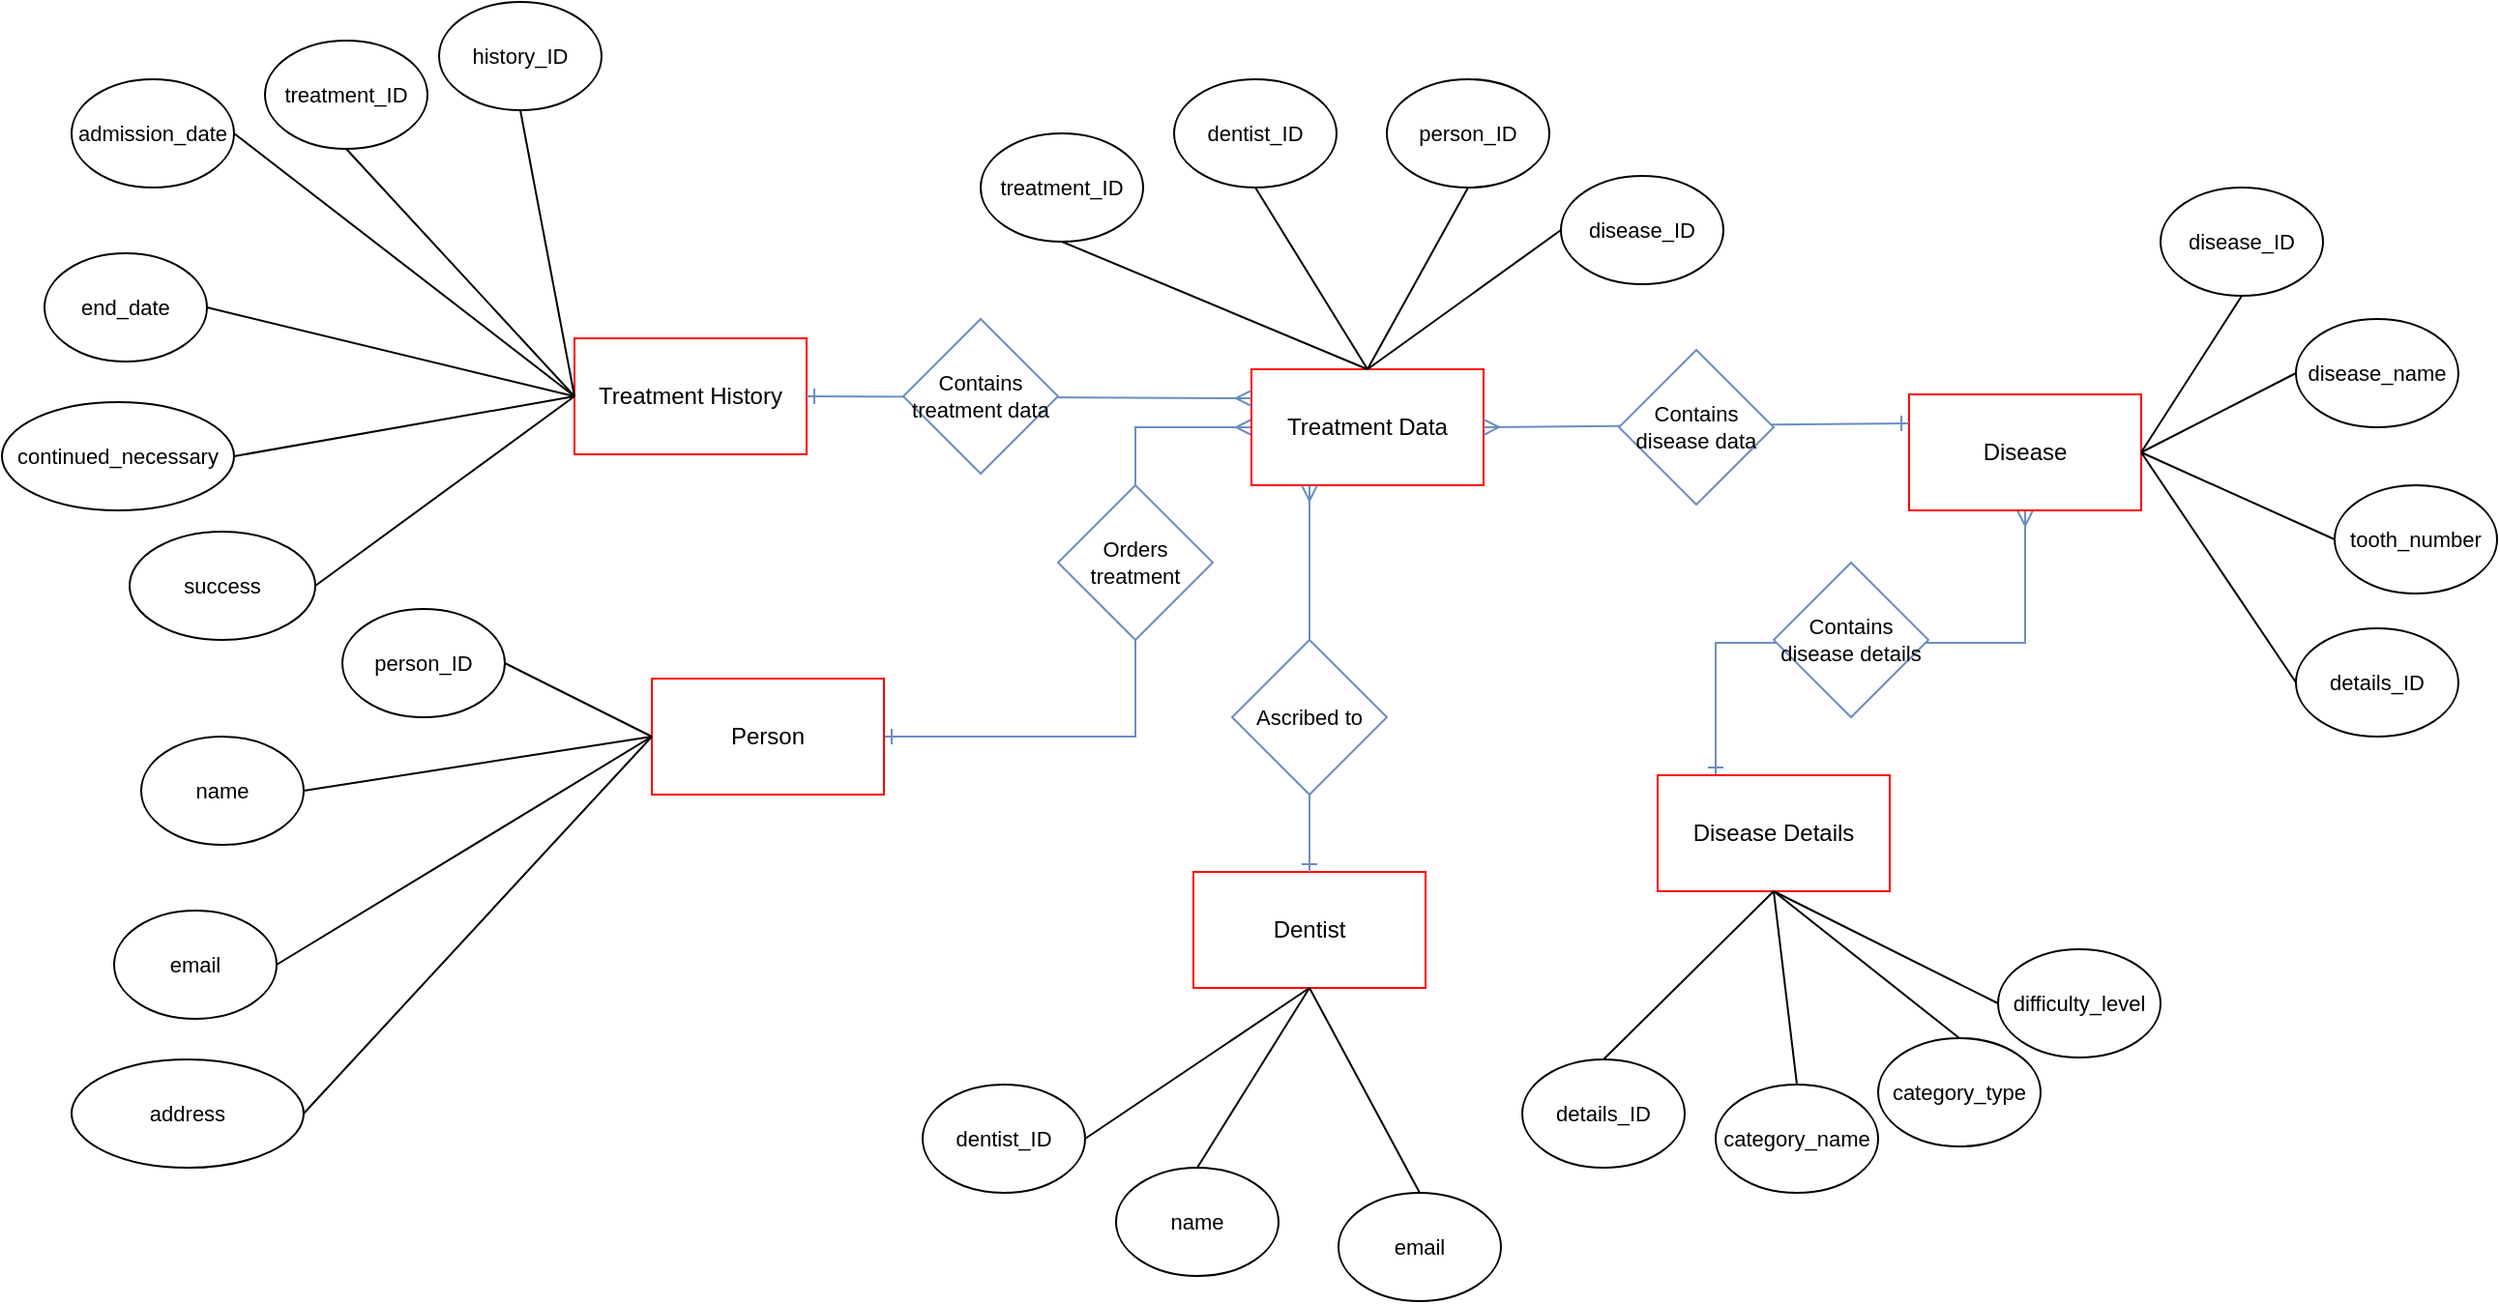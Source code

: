 <mxfile version="22.0.4" type="device">
  <diagram name="Page-1" id="YkEuCAeUJJsgzwC-O7eM">
    <mxGraphModel dx="2284" dy="1882" grid="1" gridSize="10" guides="1" tooltips="1" connect="1" arrows="1" fold="1" page="1" pageScale="1" pageWidth="850" pageHeight="1100" math="0" shadow="0">
      <root>
        <mxCell id="0" />
        <mxCell id="1" parent="0" />
        <mxCell id="7nQ-ik9JYpAGH1SePJJ3-1" value="Treatment History" style="rounded=0;whiteSpace=wrap;html=1;strokeColor=#FF0000;" parent="1" vertex="1">
          <mxGeometry x="30" y="44" width="120" height="60" as="geometry" />
        </mxCell>
        <mxCell id="7nQ-ik9JYpAGH1SePJJ3-7" style="edgeStyle=orthogonalEdgeStyle;rounded=0;orthogonalLoop=1;jettySize=auto;html=1;exitX=1;exitY=0.5;exitDx=0;exitDy=0;entryX=0;entryY=0.5;entryDx=0;entryDy=0;startArrow=ERone;startFill=0;endArrow=ERmany;endFill=0;fillColor=#dae8fc;strokeColor=#6c8ebf;" parent="1" source="7nQ-ik9JYpAGH1SePJJ3-2" target="7nQ-ik9JYpAGH1SePJJ3-3" edge="1">
          <mxGeometry relative="1" as="geometry">
            <Array as="points">
              <mxPoint x="320" y="250" />
              <mxPoint x="320" y="90" />
            </Array>
          </mxGeometry>
        </mxCell>
        <mxCell id="7nQ-ik9JYpAGH1SePJJ3-2" value="Person" style="rounded=0;whiteSpace=wrap;html=1;strokeColor=#FF0000;" parent="1" vertex="1">
          <mxGeometry x="70" y="220" width="120" height="60" as="geometry" />
        </mxCell>
        <mxCell id="7nQ-ik9JYpAGH1SePJJ3-3" value="Treatment Data" style="rounded=0;whiteSpace=wrap;html=1;strokeColor=#FF0000;" parent="1" vertex="1">
          <mxGeometry x="380" y="60" width="120" height="60" as="geometry" />
        </mxCell>
        <mxCell id="7nQ-ik9JYpAGH1SePJJ3-11" style="edgeStyle=orthogonalEdgeStyle;shape=connector;rounded=0;orthogonalLoop=1;jettySize=auto;html=1;exitX=0.25;exitY=0;exitDx=0;exitDy=0;entryX=0.5;entryY=1;entryDx=0;entryDy=0;labelBackgroundColor=default;strokeColor=#6c8ebf;align=center;verticalAlign=middle;fontFamily=Helvetica;fontSize=11;fontColor=default;startArrow=ERone;startFill=0;endArrow=ERmany;endFill=0;fillColor=#dae8fc;" parent="1" source="7nQ-ik9JYpAGH1SePJJ3-4" target="7nQ-ik9JYpAGH1SePJJ3-6" edge="1">
          <mxGeometry relative="1" as="geometry" />
        </mxCell>
        <mxCell id="7nQ-ik9JYpAGH1SePJJ3-4" value="Disease Details" style="rounded=0;whiteSpace=wrap;html=1;strokeColor=#FF0000;" parent="1" vertex="1">
          <mxGeometry x="590" y="270" width="120" height="60" as="geometry" />
        </mxCell>
        <mxCell id="7nQ-ik9JYpAGH1SePJJ3-5" value="Dentist" style="rounded=0;whiteSpace=wrap;html=1;strokeColor=#FF0000;" parent="1" vertex="1">
          <mxGeometry x="350" y="320" width="120" height="60" as="geometry" />
        </mxCell>
        <mxCell id="7nQ-ik9JYpAGH1SePJJ3-6" value="Disease" style="rounded=0;whiteSpace=wrap;html=1;strokeColor=#FF0000;" parent="1" vertex="1">
          <mxGeometry x="720" y="73" width="120" height="60" as="geometry" />
        </mxCell>
        <mxCell id="7nQ-ik9JYpAGH1SePJJ3-8" value="" style="endArrow=ERmany;html=1;rounded=0;labelBackgroundColor=default;strokeColor=#6c8ebf;align=center;verticalAlign=middle;fontFamily=Helvetica;fontSize=11;fontColor=default;shape=connector;entryX=0.25;entryY=1;entryDx=0;entryDy=0;exitX=0.5;exitY=0;exitDx=0;exitDy=0;startArrow=ERone;startFill=0;endFill=0;fillColor=#dae8fc;" parent="1" source="7nQ-ik9JYpAGH1SePJJ3-5" target="7nQ-ik9JYpAGH1SePJJ3-3" edge="1">
          <mxGeometry width="50" height="50" relative="1" as="geometry">
            <mxPoint x="400" y="300" as="sourcePoint" />
            <mxPoint x="450" y="250" as="targetPoint" />
          </mxGeometry>
        </mxCell>
        <mxCell id="7nQ-ik9JYpAGH1SePJJ3-9" value="" style="endArrow=ERmany;html=1;rounded=0;labelBackgroundColor=default;strokeColor=#6c8ebf;align=center;verticalAlign=middle;fontFamily=Helvetica;fontSize=11;fontColor=default;shape=connector;entryX=0;entryY=0.25;entryDx=0;entryDy=0;exitX=1;exitY=0.5;exitDx=0;exitDy=0;startArrow=ERone;startFill=0;endFill=0;fillColor=#dae8fc;" parent="1" source="7nQ-ik9JYpAGH1SePJJ3-1" target="7nQ-ik9JYpAGH1SePJJ3-3" edge="1">
          <mxGeometry width="50" height="50" relative="1" as="geometry">
            <mxPoint x="420" y="330" as="sourcePoint" />
            <mxPoint x="420" y="130" as="targetPoint" />
          </mxGeometry>
        </mxCell>
        <mxCell id="7nQ-ik9JYpAGH1SePJJ3-10" value="" style="endArrow=ERmany;html=1;rounded=0;labelBackgroundColor=default;strokeColor=#6c8ebf;align=center;verticalAlign=middle;fontFamily=Helvetica;fontSize=11;fontColor=default;shape=connector;entryX=1;entryY=0.5;entryDx=0;entryDy=0;exitX=0;exitY=0.25;exitDx=0;exitDy=0;startArrow=ERone;startFill=0;endFill=0;fillColor=#dae8fc;" parent="1" source="7nQ-ik9JYpAGH1SePJJ3-6" target="7nQ-ik9JYpAGH1SePJJ3-3" edge="1">
          <mxGeometry width="50" height="50" relative="1" as="geometry">
            <mxPoint x="560" y="300" as="sourcePoint" />
            <mxPoint x="560" y="100" as="targetPoint" />
          </mxGeometry>
        </mxCell>
        <mxCell id="7nQ-ik9JYpAGH1SePJJ3-12" value="Ascribed to" style="rhombus;whiteSpace=wrap;html=1;fontFamily=Helvetica;fontSize=11;strokeColor=#6c8ebf;fillColor=#FFFFFF;" parent="1" vertex="1">
          <mxGeometry x="370" y="200" width="80" height="80" as="geometry" />
        </mxCell>
        <mxCell id="7nQ-ik9JYpAGH1SePJJ3-13" value="Contains disease details" style="rhombus;whiteSpace=wrap;html=1;fontFamily=Helvetica;fontSize=11;strokeColor=#6c8ebf;fillColor=#FFFFFF;" parent="1" vertex="1">
          <mxGeometry x="650" y="160" width="80" height="80" as="geometry" />
        </mxCell>
        <mxCell id="7nQ-ik9JYpAGH1SePJJ3-14" value="Contains disease data" style="rhombus;whiteSpace=wrap;html=1;fontFamily=Helvetica;fontSize=11;strokeColor=#6c8ebf;fillColor=#FFFFFF;" parent="1" vertex="1">
          <mxGeometry x="570" y="50" width="80" height="80" as="geometry" />
        </mxCell>
        <mxCell id="7nQ-ik9JYpAGH1SePJJ3-16" value="Orders treatment" style="rhombus;whiteSpace=wrap;html=1;fontFamily=Helvetica;fontSize=11;strokeColor=#6c8ebf;fillColor=#FFFFFF;" parent="1" vertex="1">
          <mxGeometry x="280" y="120" width="80" height="80" as="geometry" />
        </mxCell>
        <mxCell id="7nQ-ik9JYpAGH1SePJJ3-17" value="Contains treatment data" style="rhombus;whiteSpace=wrap;html=1;fontFamily=Helvetica;fontSize=11;strokeColor=#6c8ebf;fillColor=#FFFFFF;" parent="1" vertex="1">
          <mxGeometry x="200" y="34" width="80" height="80" as="geometry" />
        </mxCell>
        <mxCell id="7nQ-ik9JYpAGH1SePJJ3-19" value="admission_date" style="ellipse;whiteSpace=wrap;html=1;fontFamily=Helvetica;fontSize=11;fontColor=default;" parent="1" vertex="1">
          <mxGeometry x="-230" y="-90" width="84" height="56" as="geometry" />
        </mxCell>
        <mxCell id="7nQ-ik9JYpAGH1SePJJ3-20" value="end_date" style="ellipse;whiteSpace=wrap;html=1;fontFamily=Helvetica;fontSize=11;fontColor=default;" parent="1" vertex="1">
          <mxGeometry x="-244" width="84" height="56" as="geometry" />
        </mxCell>
        <mxCell id="7nQ-ik9JYpAGH1SePJJ3-21" value="continued_necessary" style="ellipse;whiteSpace=wrap;html=1;fontFamily=Helvetica;fontSize=11;fontColor=default;" parent="1" vertex="1">
          <mxGeometry x="-266" y="77" width="120" height="56" as="geometry" />
        </mxCell>
        <mxCell id="7nQ-ik9JYpAGH1SePJJ3-22" value="history_ID" style="ellipse;whiteSpace=wrap;html=1;fontFamily=Helvetica;fontSize=11;fontColor=default;" parent="1" vertex="1">
          <mxGeometry x="-40" y="-130" width="84" height="56" as="geometry" />
        </mxCell>
        <mxCell id="7nQ-ik9JYpAGH1SePJJ3-23" value="success" style="ellipse;whiteSpace=wrap;html=1;fontFamily=Helvetica;fontSize=11;fontColor=default;" parent="1" vertex="1">
          <mxGeometry x="-200" y="144" width="96" height="56" as="geometry" />
        </mxCell>
        <mxCell id="7nQ-ik9JYpAGH1SePJJ3-24" value="treatment_ID" style="ellipse;whiteSpace=wrap;html=1;fontFamily=Helvetica;fontSize=11;fontColor=default;" parent="1" vertex="1">
          <mxGeometry x="-130" y="-110" width="84" height="56" as="geometry" />
        </mxCell>
        <mxCell id="7nQ-ik9JYpAGH1SePJJ3-29" value="" style="endArrow=none;html=1;rounded=0;labelBackgroundColor=default;strokeColor=default;align=center;verticalAlign=middle;fontFamily=Helvetica;fontSize=11;fontColor=default;shape=connector;exitX=1;exitY=0.5;exitDx=0;exitDy=0;entryX=0;entryY=0.5;entryDx=0;entryDy=0;" parent="1" source="7nQ-ik9JYpAGH1SePJJ3-23" target="7nQ-ik9JYpAGH1SePJJ3-1" edge="1">
          <mxGeometry width="50" height="50" relative="1" as="geometry">
            <mxPoint x="90" y="170" as="sourcePoint" />
            <mxPoint x="140" y="120" as="targetPoint" />
          </mxGeometry>
        </mxCell>
        <mxCell id="7nQ-ik9JYpAGH1SePJJ3-30" value="" style="endArrow=none;html=1;rounded=0;labelBackgroundColor=default;strokeColor=default;align=center;verticalAlign=middle;fontFamily=Helvetica;fontSize=11;fontColor=default;shape=connector;exitX=1;exitY=0.5;exitDx=0;exitDy=0;entryX=0;entryY=0.5;entryDx=0;entryDy=0;" parent="1" source="7nQ-ik9JYpAGH1SePJJ3-21" target="7nQ-ik9JYpAGH1SePJJ3-1" edge="1">
          <mxGeometry width="50" height="50" relative="1" as="geometry">
            <mxPoint x="90" y="170" as="sourcePoint" />
            <mxPoint x="140" y="120" as="targetPoint" />
          </mxGeometry>
        </mxCell>
        <mxCell id="7nQ-ik9JYpAGH1SePJJ3-31" value="" style="endArrow=none;html=1;rounded=0;labelBackgroundColor=default;strokeColor=default;align=center;verticalAlign=middle;fontFamily=Helvetica;fontSize=11;fontColor=default;shape=connector;entryX=1;entryY=0.5;entryDx=0;entryDy=0;exitX=0;exitY=0.5;exitDx=0;exitDy=0;" parent="1" source="7nQ-ik9JYpAGH1SePJJ3-1" target="7nQ-ik9JYpAGH1SePJJ3-20" edge="1">
          <mxGeometry width="50" height="50" relative="1" as="geometry">
            <mxPoint x="90" y="170" as="sourcePoint" />
            <mxPoint x="140" y="120" as="targetPoint" />
          </mxGeometry>
        </mxCell>
        <mxCell id="7nQ-ik9JYpAGH1SePJJ3-32" value="" style="endArrow=none;html=1;rounded=0;labelBackgroundColor=default;strokeColor=default;align=center;verticalAlign=middle;fontFamily=Helvetica;fontSize=11;fontColor=default;shape=connector;exitX=1;exitY=0.5;exitDx=0;exitDy=0;entryX=0;entryY=0.5;entryDx=0;entryDy=0;" parent="1" source="7nQ-ik9JYpAGH1SePJJ3-19" target="7nQ-ik9JYpAGH1SePJJ3-1" edge="1">
          <mxGeometry width="50" height="50" relative="1" as="geometry">
            <mxPoint x="90" y="170" as="sourcePoint" />
            <mxPoint x="30" y="80" as="targetPoint" />
          </mxGeometry>
        </mxCell>
        <mxCell id="7nQ-ik9JYpAGH1SePJJ3-33" value="" style="endArrow=none;html=1;rounded=0;labelBackgroundColor=default;strokeColor=default;align=center;verticalAlign=middle;fontFamily=Helvetica;fontSize=11;fontColor=default;shape=connector;exitX=0.5;exitY=1;exitDx=0;exitDy=0;entryX=0;entryY=0.5;entryDx=0;entryDy=0;" parent="1" source="7nQ-ik9JYpAGH1SePJJ3-24" target="7nQ-ik9JYpAGH1SePJJ3-1" edge="1">
          <mxGeometry width="50" height="50" relative="1" as="geometry">
            <mxPoint x="-10" y="-10" as="sourcePoint" />
            <mxPoint x="40" y="-60" as="targetPoint" />
          </mxGeometry>
        </mxCell>
        <mxCell id="7nQ-ik9JYpAGH1SePJJ3-34" value="" style="endArrow=none;html=1;rounded=0;labelBackgroundColor=default;strokeColor=default;align=center;verticalAlign=middle;fontFamily=Helvetica;fontSize=11;fontColor=default;shape=connector;entryX=0.5;entryY=1;entryDx=0;entryDy=0;exitX=0;exitY=0.5;exitDx=0;exitDy=0;" parent="1" source="7nQ-ik9JYpAGH1SePJJ3-1" target="7nQ-ik9JYpAGH1SePJJ3-22" edge="1">
          <mxGeometry width="50" height="50" relative="1" as="geometry">
            <mxPoint x="30" y="80" as="sourcePoint" />
            <mxPoint x="40" y="-60" as="targetPoint" />
          </mxGeometry>
        </mxCell>
        <mxCell id="7nQ-ik9JYpAGH1SePJJ3-35" value="name" style="ellipse;whiteSpace=wrap;html=1;fontFamily=Helvetica;fontSize=11;fontColor=default;" parent="1" vertex="1">
          <mxGeometry x="-194" y="250" width="84" height="56" as="geometry" />
        </mxCell>
        <mxCell id="7nQ-ik9JYpAGH1SePJJ3-36" value="email" style="ellipse;whiteSpace=wrap;html=1;fontFamily=Helvetica;fontSize=11;fontColor=default;" parent="1" vertex="1">
          <mxGeometry x="-208" y="340" width="84" height="56" as="geometry" />
        </mxCell>
        <mxCell id="7nQ-ik9JYpAGH1SePJJ3-37" value="address" style="ellipse;whiteSpace=wrap;html=1;fontFamily=Helvetica;fontSize=11;fontColor=default;" parent="1" vertex="1">
          <mxGeometry x="-230" y="417" width="120" height="56" as="geometry" />
        </mxCell>
        <mxCell id="7nQ-ik9JYpAGH1SePJJ3-39" value="person_ID" style="ellipse;whiteSpace=wrap;html=1;fontFamily=Helvetica;fontSize=11;fontColor=default;" parent="1" vertex="1">
          <mxGeometry x="-90" y="184" width="84" height="56" as="geometry" />
        </mxCell>
        <mxCell id="7nQ-ik9JYpAGH1SePJJ3-41" value="" style="endArrow=none;html=1;rounded=0;labelBackgroundColor=default;strokeColor=default;align=center;verticalAlign=middle;fontFamily=Helvetica;fontSize=11;fontColor=default;shape=connector;exitX=1;exitY=0.5;exitDx=0;exitDy=0;entryX=0;entryY=0.5;entryDx=0;entryDy=0;" parent="1" source="7nQ-ik9JYpAGH1SePJJ3-37" target="7nQ-ik9JYpAGH1SePJJ3-2" edge="1">
          <mxGeometry width="50" height="50" relative="1" as="geometry">
            <mxPoint x="126" y="510" as="sourcePoint" />
            <mxPoint x="66" y="414" as="targetPoint" />
          </mxGeometry>
        </mxCell>
        <mxCell id="7nQ-ik9JYpAGH1SePJJ3-42" value="" style="endArrow=none;html=1;rounded=0;labelBackgroundColor=default;strokeColor=default;align=center;verticalAlign=middle;fontFamily=Helvetica;fontSize=11;fontColor=default;shape=connector;entryX=1;entryY=0.5;entryDx=0;entryDy=0;exitX=0;exitY=0.5;exitDx=0;exitDy=0;" parent="1" source="7nQ-ik9JYpAGH1SePJJ3-2" target="7nQ-ik9JYpAGH1SePJJ3-36" edge="1">
          <mxGeometry width="50" height="50" relative="1" as="geometry">
            <mxPoint x="66" y="414" as="sourcePoint" />
            <mxPoint x="176" y="460" as="targetPoint" />
          </mxGeometry>
        </mxCell>
        <mxCell id="7nQ-ik9JYpAGH1SePJJ3-43" value="" style="endArrow=none;html=1;rounded=0;labelBackgroundColor=default;strokeColor=default;align=center;verticalAlign=middle;fontFamily=Helvetica;fontSize=11;fontColor=default;shape=connector;exitX=1;exitY=0.5;exitDx=0;exitDy=0;entryX=0;entryY=0.5;entryDx=0;entryDy=0;" parent="1" source="7nQ-ik9JYpAGH1SePJJ3-35" target="7nQ-ik9JYpAGH1SePJJ3-2" edge="1">
          <mxGeometry width="50" height="50" relative="1" as="geometry">
            <mxPoint x="126" y="510" as="sourcePoint" />
            <mxPoint x="66" y="414" as="targetPoint" />
          </mxGeometry>
        </mxCell>
        <mxCell id="7nQ-ik9JYpAGH1SePJJ3-46" value="" style="endArrow=none;html=1;rounded=0;labelBackgroundColor=default;strokeColor=default;align=center;verticalAlign=middle;fontFamily=Helvetica;fontSize=11;fontColor=default;shape=connector;exitX=1;exitY=0.5;exitDx=0;exitDy=0;entryX=0;entryY=0.5;entryDx=0;entryDy=0;" parent="1" source="7nQ-ik9JYpAGH1SePJJ3-39" target="7nQ-ik9JYpAGH1SePJJ3-2" edge="1">
          <mxGeometry width="50" height="50" relative="1" as="geometry">
            <mxPoint x="100" y="370" as="sourcePoint" />
            <mxPoint x="150" y="320" as="targetPoint" />
          </mxGeometry>
        </mxCell>
        <mxCell id="7nQ-ik9JYpAGH1SePJJ3-47" value="name" style="ellipse;whiteSpace=wrap;html=1;fontFamily=Helvetica;fontSize=11;fontColor=default;" parent="1" vertex="1">
          <mxGeometry x="310" y="473" width="84" height="56" as="geometry" />
        </mxCell>
        <mxCell id="7nQ-ik9JYpAGH1SePJJ3-48" value="email" style="ellipse;whiteSpace=wrap;html=1;fontFamily=Helvetica;fontSize=11;fontColor=default;" parent="1" vertex="1">
          <mxGeometry x="425" y="486" width="84" height="56" as="geometry" />
        </mxCell>
        <mxCell id="7nQ-ik9JYpAGH1SePJJ3-49" value="dentist_ID" style="ellipse;whiteSpace=wrap;html=1;fontFamily=Helvetica;fontSize=11;fontColor=default;" parent="1" vertex="1">
          <mxGeometry x="210" y="430" width="84" height="56" as="geometry" />
        </mxCell>
        <mxCell id="7nQ-ik9JYpAGH1SePJJ3-50" value="" style="endArrow=none;html=1;rounded=0;labelBackgroundColor=default;strokeColor=default;align=center;verticalAlign=middle;fontFamily=Helvetica;fontSize=11;fontColor=default;shape=connector;entryX=0.5;entryY=0;entryDx=0;entryDy=0;exitX=0.5;exitY=1;exitDx=0;exitDy=0;" parent="1" source="7nQ-ik9JYpAGH1SePJJ3-5" target="7nQ-ik9JYpAGH1SePJJ3-48" edge="1">
          <mxGeometry width="50" height="50" relative="1" as="geometry">
            <mxPoint x="398" y="476" as="sourcePoint" />
            <mxPoint x="504" y="686" as="targetPoint" />
          </mxGeometry>
        </mxCell>
        <mxCell id="7nQ-ik9JYpAGH1SePJJ3-51" value="" style="endArrow=none;html=1;rounded=0;labelBackgroundColor=default;strokeColor=default;align=center;verticalAlign=middle;fontFamily=Helvetica;fontSize=11;fontColor=default;shape=connector;exitX=0.5;exitY=0;exitDx=0;exitDy=0;entryX=0.5;entryY=1;entryDx=0;entryDy=0;" parent="1" source="7nQ-ik9JYpAGH1SePJJ3-47" target="7nQ-ik9JYpAGH1SePJJ3-5" edge="1">
          <mxGeometry width="50" height="50" relative="1" as="geometry">
            <mxPoint x="454" y="736" as="sourcePoint" />
            <mxPoint x="398" y="476" as="targetPoint" />
          </mxGeometry>
        </mxCell>
        <mxCell id="7nQ-ik9JYpAGH1SePJJ3-52" value="" style="endArrow=none;html=1;rounded=0;labelBackgroundColor=default;strokeColor=default;align=center;verticalAlign=middle;fontFamily=Helvetica;fontSize=11;fontColor=default;shape=connector;exitX=1;exitY=0.5;exitDx=0;exitDy=0;entryX=0.5;entryY=1;entryDx=0;entryDy=0;" parent="1" source="7nQ-ik9JYpAGH1SePJJ3-49" target="7nQ-ik9JYpAGH1SePJJ3-5" edge="1">
          <mxGeometry width="50" height="50" relative="1" as="geometry">
            <mxPoint x="428" y="596" as="sourcePoint" />
            <mxPoint x="398" y="476" as="targetPoint" />
          </mxGeometry>
        </mxCell>
        <mxCell id="7nQ-ik9JYpAGH1SePJJ3-53" value="dentist_ID" style="ellipse;whiteSpace=wrap;html=1;fontFamily=Helvetica;fontSize=11;fontColor=default;" parent="1" vertex="1">
          <mxGeometry x="340" y="-90" width="84" height="56" as="geometry" />
        </mxCell>
        <mxCell id="7nQ-ik9JYpAGH1SePJJ3-54" value="person_ID" style="ellipse;whiteSpace=wrap;html=1;fontFamily=Helvetica;fontSize=11;fontColor=default;" parent="1" vertex="1">
          <mxGeometry x="450" y="-90" width="84" height="56" as="geometry" />
        </mxCell>
        <mxCell id="7nQ-ik9JYpAGH1SePJJ3-55" value="treatment_ID" style="ellipse;whiteSpace=wrap;html=1;fontFamily=Helvetica;fontSize=11;fontColor=default;" parent="1" vertex="1">
          <mxGeometry x="240" y="-62" width="84" height="56" as="geometry" />
        </mxCell>
        <mxCell id="7nQ-ik9JYpAGH1SePJJ3-56" value="disease_ID" style="ellipse;whiteSpace=wrap;html=1;fontFamily=Helvetica;fontSize=11;fontColor=default;" parent="1" vertex="1">
          <mxGeometry x="540" y="-40" width="84" height="56" as="geometry" />
        </mxCell>
        <mxCell id="7nQ-ik9JYpAGH1SePJJ3-57" value="" style="endArrow=none;html=1;rounded=0;labelBackgroundColor=default;strokeColor=default;align=center;verticalAlign=middle;fontFamily=Helvetica;fontSize=11;fontColor=default;shape=connector;entryX=0.5;entryY=1;entryDx=0;entryDy=0;exitX=0.5;exitY=0;exitDx=0;exitDy=0;" parent="1" source="7nQ-ik9JYpAGH1SePJJ3-3" target="7nQ-ik9JYpAGH1SePJJ3-55" edge="1">
          <mxGeometry width="50" height="50" relative="1" as="geometry">
            <mxPoint x="360" y="10" as="sourcePoint" />
            <mxPoint x="410" y="-40" as="targetPoint" />
          </mxGeometry>
        </mxCell>
        <mxCell id="7nQ-ik9JYpAGH1SePJJ3-58" value="" style="endArrow=none;html=1;rounded=0;labelBackgroundColor=default;strokeColor=default;align=center;verticalAlign=middle;fontFamily=Helvetica;fontSize=11;fontColor=default;shape=connector;entryX=0.5;entryY=1;entryDx=0;entryDy=0;exitX=0.5;exitY=0;exitDx=0;exitDy=0;" parent="1" source="7nQ-ik9JYpAGH1SePJJ3-3" target="7nQ-ik9JYpAGH1SePJJ3-53" edge="1">
          <mxGeometry width="50" height="50" relative="1" as="geometry">
            <mxPoint x="360" y="10" as="sourcePoint" />
            <mxPoint x="410" y="-40" as="targetPoint" />
          </mxGeometry>
        </mxCell>
        <mxCell id="7nQ-ik9JYpAGH1SePJJ3-59" value="" style="endArrow=none;html=1;rounded=0;labelBackgroundColor=default;strokeColor=default;align=center;verticalAlign=middle;fontFamily=Helvetica;fontSize=11;fontColor=default;shape=connector;entryX=0.5;entryY=1;entryDx=0;entryDy=0;" parent="1" target="7nQ-ik9JYpAGH1SePJJ3-54" edge="1">
          <mxGeometry width="50" height="50" relative="1" as="geometry">
            <mxPoint x="440" y="60" as="sourcePoint" />
            <mxPoint x="410" y="-40" as="targetPoint" />
          </mxGeometry>
        </mxCell>
        <mxCell id="7nQ-ik9JYpAGH1SePJJ3-60" value="" style="endArrow=none;html=1;rounded=0;labelBackgroundColor=default;strokeColor=default;align=center;verticalAlign=middle;fontFamily=Helvetica;fontSize=11;fontColor=default;shape=connector;exitX=0.5;exitY=0;exitDx=0;exitDy=0;entryX=0;entryY=0.5;entryDx=0;entryDy=0;" parent="1" source="7nQ-ik9JYpAGH1SePJJ3-3" target="7nQ-ik9JYpAGH1SePJJ3-56" edge="1">
          <mxGeometry width="50" height="50" relative="1" as="geometry">
            <mxPoint x="360" y="10" as="sourcePoint" />
            <mxPoint x="410" y="-40" as="targetPoint" />
          </mxGeometry>
        </mxCell>
        <mxCell id="7nQ-ik9JYpAGH1SePJJ3-61" value="disease_ID" style="ellipse;whiteSpace=wrap;html=1;fontFamily=Helvetica;fontSize=11;fontColor=default;" parent="1" vertex="1">
          <mxGeometry x="850" y="-34" width="84" height="56" as="geometry" />
        </mxCell>
        <mxCell id="7nQ-ik9JYpAGH1SePJJ3-62" value="disease_name" style="ellipse;whiteSpace=wrap;html=1;fontFamily=Helvetica;fontSize=11;fontColor=default;" parent="1" vertex="1">
          <mxGeometry x="920" y="34" width="84" height="56" as="geometry" />
        </mxCell>
        <mxCell id="7nQ-ik9JYpAGH1SePJJ3-63" value="tooth_number" style="ellipse;whiteSpace=wrap;html=1;fontFamily=Helvetica;fontSize=11;fontColor=default;" parent="1" vertex="1">
          <mxGeometry x="940" y="120" width="84" height="56" as="geometry" />
        </mxCell>
        <mxCell id="7nQ-ik9JYpAGH1SePJJ3-65" value="details_ID" style="ellipse;whiteSpace=wrap;html=1;fontFamily=Helvetica;fontSize=11;fontColor=default;" parent="1" vertex="1">
          <mxGeometry x="920" y="194" width="84" height="56" as="geometry" />
        </mxCell>
        <mxCell id="7nQ-ik9JYpAGH1SePJJ3-66" value="" style="endArrow=none;html=1;rounded=0;labelBackgroundColor=default;strokeColor=default;align=center;verticalAlign=middle;fontFamily=Helvetica;fontSize=11;fontColor=default;shape=connector;entryX=0;entryY=0.5;entryDx=0;entryDy=0;exitX=1;exitY=0.5;exitDx=0;exitDy=0;" parent="1" source="7nQ-ik9JYpAGH1SePJJ3-6" target="7nQ-ik9JYpAGH1SePJJ3-65" edge="1">
          <mxGeometry width="50" height="50" relative="1" as="geometry">
            <mxPoint x="620" y="180" as="sourcePoint" />
            <mxPoint x="670" y="130" as="targetPoint" />
          </mxGeometry>
        </mxCell>
        <mxCell id="7nQ-ik9JYpAGH1SePJJ3-67" value="" style="endArrow=none;html=1;rounded=0;labelBackgroundColor=default;strokeColor=default;align=center;verticalAlign=middle;fontFamily=Helvetica;fontSize=11;fontColor=default;shape=connector;entryX=0;entryY=0.5;entryDx=0;entryDy=0;exitX=1;exitY=0.5;exitDx=0;exitDy=0;" parent="1" source="7nQ-ik9JYpAGH1SePJJ3-6" target="7nQ-ik9JYpAGH1SePJJ3-63" edge="1">
          <mxGeometry width="50" height="50" relative="1" as="geometry">
            <mxPoint x="620" y="180" as="sourcePoint" />
            <mxPoint x="670" y="130" as="targetPoint" />
          </mxGeometry>
        </mxCell>
        <mxCell id="7nQ-ik9JYpAGH1SePJJ3-68" value="" style="endArrow=none;html=1;rounded=0;labelBackgroundColor=default;strokeColor=default;align=center;verticalAlign=middle;fontFamily=Helvetica;fontSize=11;fontColor=default;shape=connector;entryX=0;entryY=0.5;entryDx=0;entryDy=0;exitX=1;exitY=0.5;exitDx=0;exitDy=0;" parent="1" source="7nQ-ik9JYpAGH1SePJJ3-6" target="7nQ-ik9JYpAGH1SePJJ3-62" edge="1">
          <mxGeometry width="50" height="50" relative="1" as="geometry">
            <mxPoint x="620" y="180" as="sourcePoint" />
            <mxPoint x="670" y="130" as="targetPoint" />
          </mxGeometry>
        </mxCell>
        <mxCell id="7nQ-ik9JYpAGH1SePJJ3-69" value="" style="endArrow=none;html=1;rounded=0;labelBackgroundColor=default;strokeColor=default;align=center;verticalAlign=middle;fontFamily=Helvetica;fontSize=11;fontColor=default;shape=connector;entryX=0.5;entryY=1;entryDx=0;entryDy=0;exitX=1;exitY=0.5;exitDx=0;exitDy=0;" parent="1" source="7nQ-ik9JYpAGH1SePJJ3-6" target="7nQ-ik9JYpAGH1SePJJ3-61" edge="1">
          <mxGeometry width="50" height="50" relative="1" as="geometry">
            <mxPoint x="620" y="180" as="sourcePoint" />
            <mxPoint x="670" y="130" as="targetPoint" />
          </mxGeometry>
        </mxCell>
        <mxCell id="7nQ-ik9JYpAGH1SePJJ3-70" value="difficulty_level" style="ellipse;whiteSpace=wrap;html=1;fontFamily=Helvetica;fontSize=11;fontColor=default;" parent="1" vertex="1">
          <mxGeometry x="766" y="360" width="84" height="56" as="geometry" />
        </mxCell>
        <mxCell id="7nQ-ik9JYpAGH1SePJJ3-71" value="category_type" style="ellipse;whiteSpace=wrap;html=1;fontFamily=Helvetica;fontSize=11;fontColor=default;" parent="1" vertex="1">
          <mxGeometry x="704" y="406" width="84" height="56" as="geometry" />
        </mxCell>
        <mxCell id="7nQ-ik9JYpAGH1SePJJ3-72" value="category_name" style="ellipse;whiteSpace=wrap;html=1;fontFamily=Helvetica;fontSize=11;fontColor=default;" parent="1" vertex="1">
          <mxGeometry x="620" y="430" width="84" height="56" as="geometry" />
        </mxCell>
        <mxCell id="7nQ-ik9JYpAGH1SePJJ3-73" value="details_ID" style="ellipse;whiteSpace=wrap;html=1;fontFamily=Helvetica;fontSize=11;fontColor=default;" parent="1" vertex="1">
          <mxGeometry x="520" y="417" width="84" height="56" as="geometry" />
        </mxCell>
        <mxCell id="7nQ-ik9JYpAGH1SePJJ3-74" value="" style="endArrow=none;html=1;rounded=0;labelBackgroundColor=default;strokeColor=default;align=center;verticalAlign=middle;fontFamily=Helvetica;fontSize=11;fontColor=default;shape=connector;exitX=0.5;exitY=0;exitDx=0;exitDy=0;entryX=0.5;entryY=1;entryDx=0;entryDy=0;" parent="1" source="7nQ-ik9JYpAGH1SePJJ3-73" target="7nQ-ik9JYpAGH1SePJJ3-4" edge="1">
          <mxGeometry width="50" height="50" relative="1" as="geometry">
            <mxPoint x="620" y="380" as="sourcePoint" />
            <mxPoint x="670" y="330" as="targetPoint" />
          </mxGeometry>
        </mxCell>
        <mxCell id="7nQ-ik9JYpAGH1SePJJ3-75" value="" style="endArrow=none;html=1;rounded=0;labelBackgroundColor=default;strokeColor=default;align=center;verticalAlign=middle;fontFamily=Helvetica;fontSize=11;fontColor=default;shape=connector;exitX=0.5;exitY=0;exitDx=0;exitDy=0;" parent="1" source="7nQ-ik9JYpAGH1SePJJ3-72" edge="1">
          <mxGeometry width="50" height="50" relative="1" as="geometry">
            <mxPoint x="620" y="380" as="sourcePoint" />
            <mxPoint x="650" y="330" as="targetPoint" />
          </mxGeometry>
        </mxCell>
        <mxCell id="7nQ-ik9JYpAGH1SePJJ3-76" value="" style="endArrow=none;html=1;rounded=0;labelBackgroundColor=default;strokeColor=default;align=center;verticalAlign=middle;fontFamily=Helvetica;fontSize=11;fontColor=default;shape=connector;exitX=0.5;exitY=0;exitDx=0;exitDy=0;entryX=0.5;entryY=1;entryDx=0;entryDy=0;" parent="1" source="7nQ-ik9JYpAGH1SePJJ3-71" target="7nQ-ik9JYpAGH1SePJJ3-4" edge="1">
          <mxGeometry width="50" height="50" relative="1" as="geometry">
            <mxPoint x="620" y="380" as="sourcePoint" />
            <mxPoint x="650" y="340" as="targetPoint" />
          </mxGeometry>
        </mxCell>
        <mxCell id="7nQ-ik9JYpAGH1SePJJ3-77" value="" style="endArrow=none;html=1;rounded=0;labelBackgroundColor=default;strokeColor=default;align=center;verticalAlign=middle;fontFamily=Helvetica;fontSize=11;fontColor=default;shape=connector;exitX=0;exitY=0.5;exitDx=0;exitDy=0;" parent="1" source="7nQ-ik9JYpAGH1SePJJ3-70" edge="1">
          <mxGeometry width="50" height="50" relative="1" as="geometry">
            <mxPoint x="620" y="380" as="sourcePoint" />
            <mxPoint x="650" y="330" as="targetPoint" />
          </mxGeometry>
        </mxCell>
      </root>
    </mxGraphModel>
  </diagram>
</mxfile>
